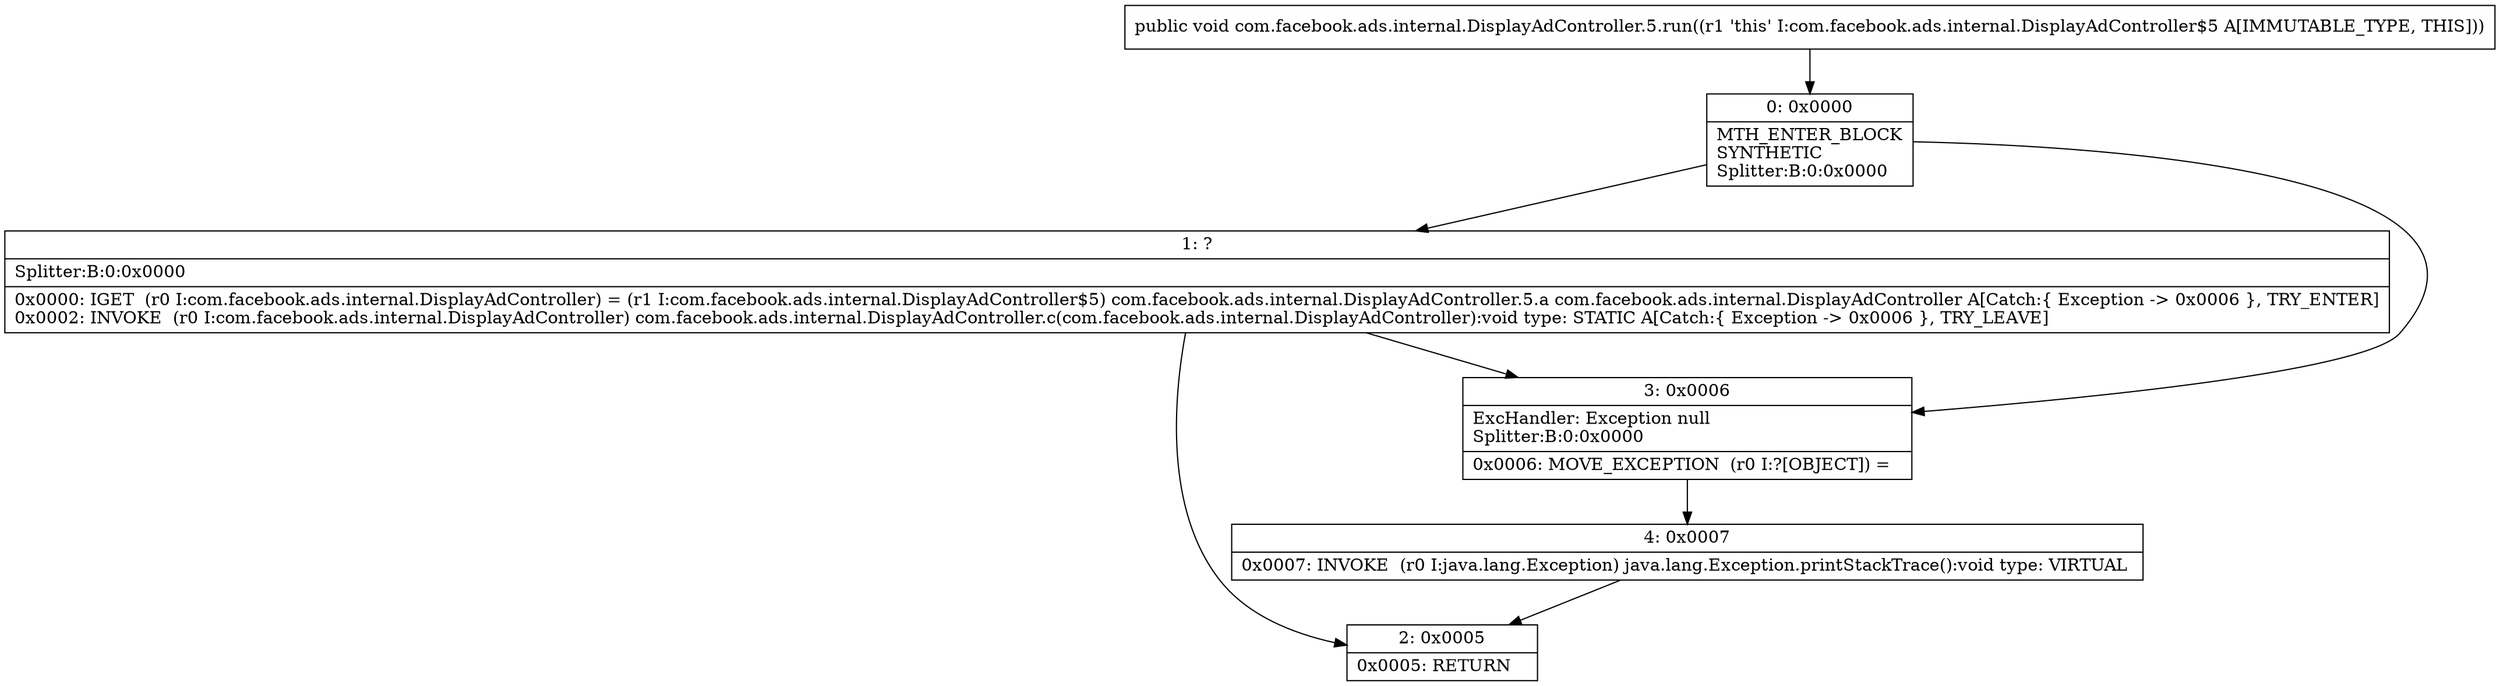 digraph "CFG forcom.facebook.ads.internal.DisplayAdController.5.run()V" {
Node_0 [shape=record,label="{0\:\ 0x0000|MTH_ENTER_BLOCK\lSYNTHETIC\lSplitter:B:0:0x0000\l}"];
Node_1 [shape=record,label="{1\:\ ?|Splitter:B:0:0x0000\l|0x0000: IGET  (r0 I:com.facebook.ads.internal.DisplayAdController) = (r1 I:com.facebook.ads.internal.DisplayAdController$5) com.facebook.ads.internal.DisplayAdController.5.a com.facebook.ads.internal.DisplayAdController A[Catch:\{ Exception \-\> 0x0006 \}, TRY_ENTER]\l0x0002: INVOKE  (r0 I:com.facebook.ads.internal.DisplayAdController) com.facebook.ads.internal.DisplayAdController.c(com.facebook.ads.internal.DisplayAdController):void type: STATIC A[Catch:\{ Exception \-\> 0x0006 \}, TRY_LEAVE]\l}"];
Node_2 [shape=record,label="{2\:\ 0x0005|0x0005: RETURN   \l}"];
Node_3 [shape=record,label="{3\:\ 0x0006|ExcHandler: Exception null\lSplitter:B:0:0x0000\l|0x0006: MOVE_EXCEPTION  (r0 I:?[OBJECT]) =  \l}"];
Node_4 [shape=record,label="{4\:\ 0x0007|0x0007: INVOKE  (r0 I:java.lang.Exception) java.lang.Exception.printStackTrace():void type: VIRTUAL \l}"];
MethodNode[shape=record,label="{public void com.facebook.ads.internal.DisplayAdController.5.run((r1 'this' I:com.facebook.ads.internal.DisplayAdController$5 A[IMMUTABLE_TYPE, THIS])) }"];
MethodNode -> Node_0;
Node_0 -> Node_1;
Node_0 -> Node_3;
Node_1 -> Node_2;
Node_1 -> Node_3;
Node_3 -> Node_4;
Node_4 -> Node_2;
}

